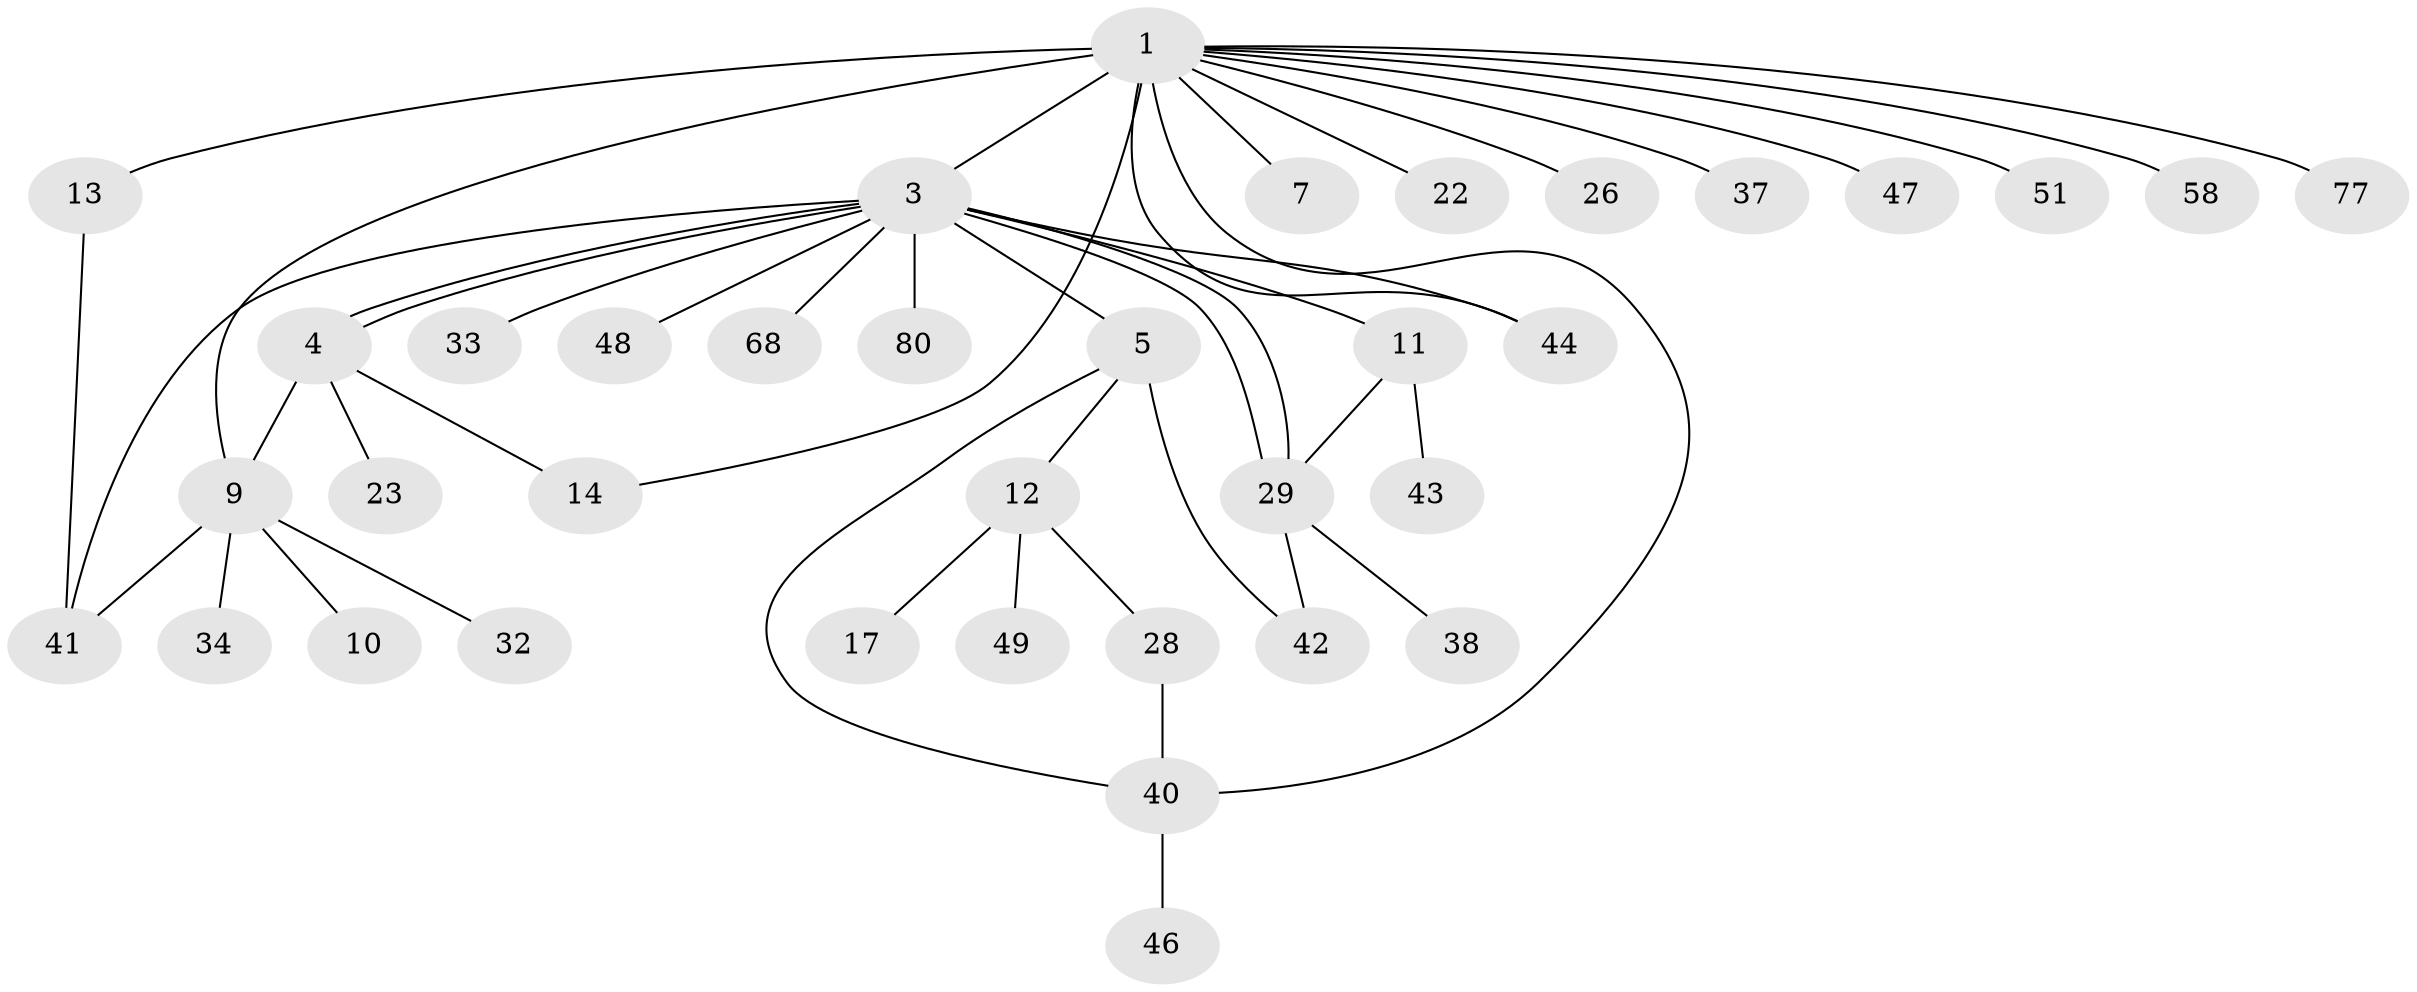 // original degree distribution, {3: 0.1111111111111111, 18: 0.011111111111111112, 20: 0.011111111111111112, 9: 0.011111111111111112, 4: 0.044444444444444446, 2: 0.2, 1: 0.5444444444444444, 6: 0.011111111111111112, 7: 0.022222222222222223, 5: 0.022222222222222223, 8: 0.011111111111111112}
// Generated by graph-tools (version 1.1) at 2025/18/03/04/25 18:18:28]
// undirected, 36 vertices, 46 edges
graph export_dot {
graph [start="1"]
  node [color=gray90,style=filled];
  1 [super="+21+59+2"];
  3 [super="+8+56+50+20+83+90+71+70+63+54"];
  4 [super="+67+61+62"];
  5 [super="+55+15"];
  7;
  9 [super="+19+35"];
  10 [super="+57"];
  11 [super="+16"];
  12;
  13 [super="+39+69+79+25"];
  14 [super="+30+65"];
  17;
  22;
  23;
  26;
  28;
  29 [super="+72+75"];
  32;
  33 [super="+87"];
  34;
  37;
  38;
  40 [super="+85+74+45"];
  41;
  42 [super="+76"];
  43;
  44;
  46 [super="+82"];
  47;
  48;
  49;
  51;
  58;
  68;
  77;
  80;
  1 -- 3 [weight=4];
  1 -- 22;
  1 -- 13 [weight=2];
  1 -- 26;
  1 -- 37;
  1 -- 7;
  1 -- 9;
  1 -- 44;
  1 -- 77;
  1 -- 47;
  1 -- 14;
  1 -- 51;
  1 -- 58;
  1 -- 40;
  3 -- 4 [weight=2];
  3 -- 4;
  3 -- 5;
  3 -- 29 [weight=2];
  3 -- 29;
  3 -- 44;
  3 -- 48;
  3 -- 33;
  3 -- 11;
  3 -- 41;
  3 -- 80;
  3 -- 68;
  4 -- 9;
  4 -- 14;
  4 -- 23;
  5 -- 12;
  5 -- 40;
  5 -- 42;
  9 -- 10;
  9 -- 34;
  9 -- 41;
  9 -- 32;
  11 -- 43;
  11 -- 29;
  12 -- 17;
  12 -- 28;
  12 -- 49;
  13 -- 41;
  28 -- 40;
  29 -- 38;
  29 -- 42;
  40 -- 46;
}

